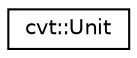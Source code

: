 digraph "Graphical Class Hierarchy"
{
 // LATEX_PDF_SIZE
  edge [fontname="Helvetica",fontsize="10",labelfontname="Helvetica",labelfontsize="10"];
  node [fontname="Helvetica",fontsize="10",shape=record];
  rankdir="LR";
  Node0 [label="cvt::Unit",height=0.2,width=0.4,color="black", fillcolor="white", style="filled",URL="$d4/d9b/structcvt_1_1Unit.html",tooltip=" "];
}
